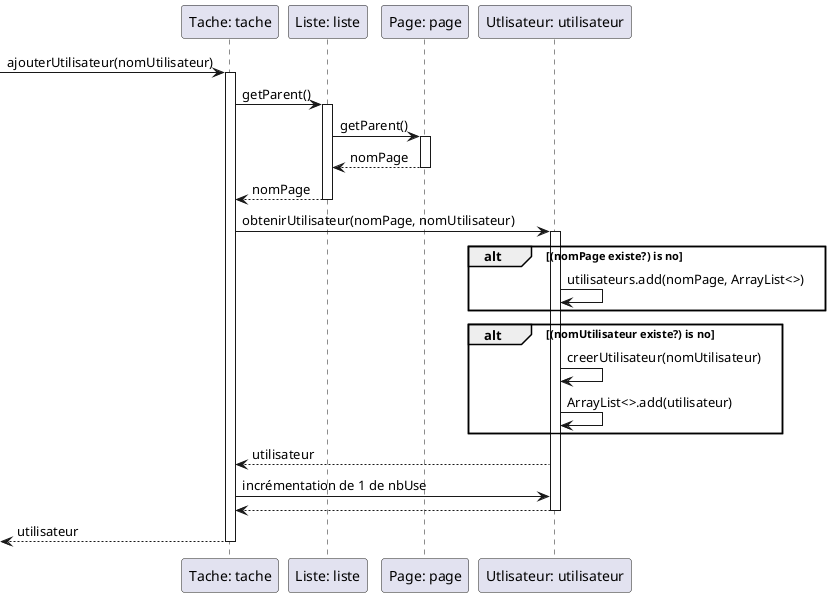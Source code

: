 @startuml
participant "Tache: tache" as T1
participant "Liste: liste" as L1
participant "Page: page" as P1
participant "Utlisateur: utilisateur" as U1


-> T1 : ajouterUtilisateur(nomUtilisateur)
activate T1
T1 -> L1 : getParent()
activate L1
L1 -> P1 : getParent()
activate P1
L1 <-- P1 : nomPage
deactivate P1
T1 <-- L1 : nomPage
deactivate L1
T1 -> U1 : obtenirUtilisateur(nomPage, nomUtilisateur)
activate U1
alt (nomPage existe?) is no
    U1 -> U1 : utilisateurs.add(nomPage, ArrayList<>)
end
alt (nomUtilisateur existe?) is no
      U1 -> U1 : creerUtilisateur(nomUtilisateur)
      U1 -> U1 : ArrayList<>.add(utilisateur)
end
T1 <-- U1 : utilisateur
T1 -> U1 : incrémentation de 1 de nbUse
T1 <-- U1:
deactivate U1
<-- T1 : utilisateur
deactivate T1

@enduml